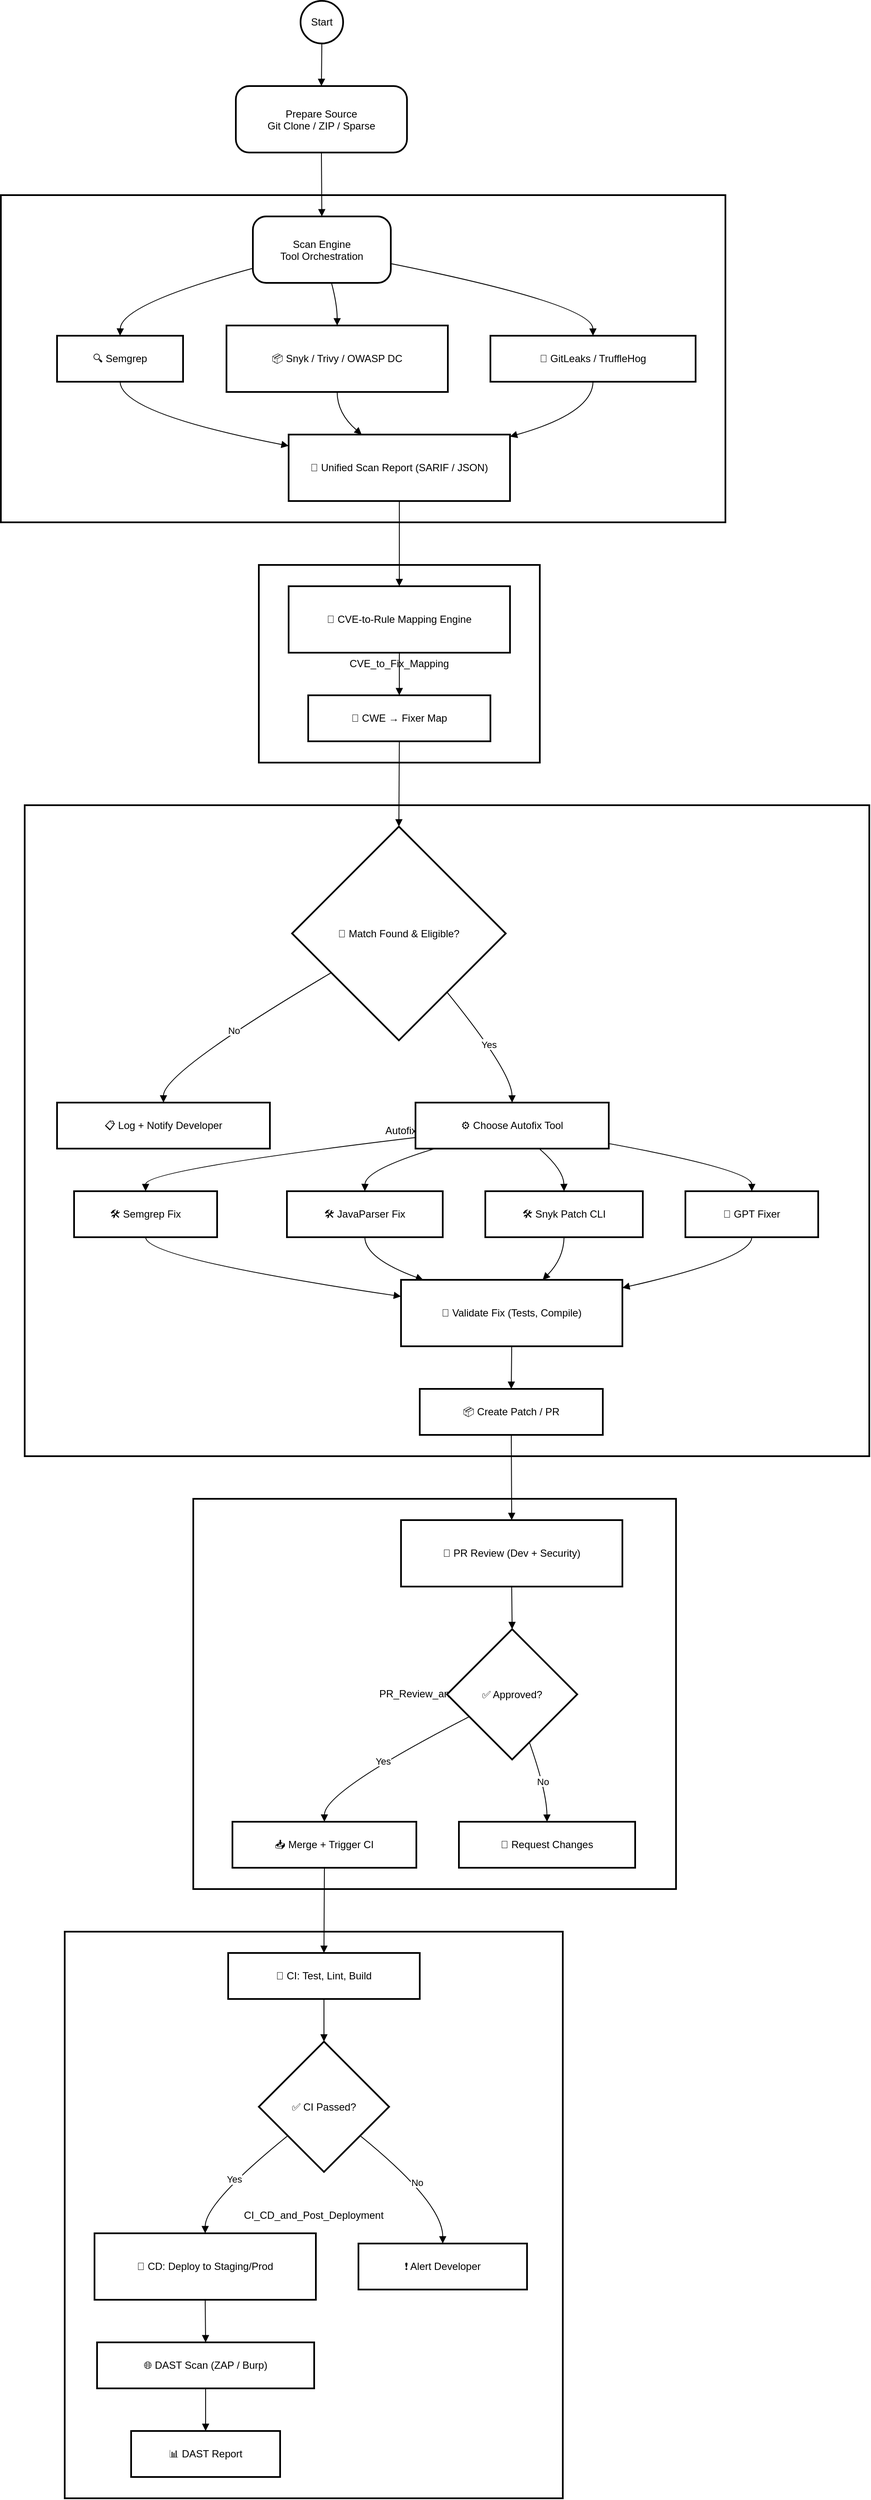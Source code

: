 <mxfile version="28.0.4">
  <diagram name="Page-1" id="96t14Fz495fTJWyjw9KT">
    <mxGraphModel dx="1011" dy="501" grid="1" gridSize="10" guides="1" tooltips="1" connect="1" arrows="1" fold="1" page="1" pageScale="1" pageWidth="850" pageHeight="1100" math="0" shadow="0">
      <root>
        <mxCell id="0" />
        <mxCell id="1" parent="0" />
        <mxCell id="Cz5oNogYVRAU58iX15Uh-135" value="CI_CD_and_Post_Deployment" style="whiteSpace=wrap;strokeWidth=2;" vertex="1" parent="1">
          <mxGeometry x="95" y="2286" width="585" height="665" as="geometry" />
        </mxCell>
        <mxCell id="Cz5oNogYVRAU58iX15Uh-136" value="PR_Review_and_Merge" style="whiteSpace=wrap;strokeWidth=2;" vertex="1" parent="1">
          <mxGeometry x="246" y="1778" width="567" height="458" as="geometry" />
        </mxCell>
        <mxCell id="Cz5oNogYVRAU58iX15Uh-137" value="Autofix_and_Patch_Engine" style="whiteSpace=wrap;strokeWidth=2;" vertex="1" parent="1">
          <mxGeometry x="48" y="964" width="992" height="764" as="geometry" />
        </mxCell>
        <mxCell id="Cz5oNogYVRAU58iX15Uh-138" value="CVE_to_Fix_Mapping" style="whiteSpace=wrap;strokeWidth=2;" vertex="1" parent="1">
          <mxGeometry x="323" y="682" width="330" height="232" as="geometry" />
        </mxCell>
        <mxCell id="Cz5oNogYVRAU58iX15Uh-139" value="Static_and_Dependency_Scanning" style="whiteSpace=wrap;strokeWidth=2;" vertex="1" parent="1">
          <mxGeometry x="20" y="248" width="851" height="384" as="geometry" />
        </mxCell>
        <mxCell id="Cz5oNogYVRAU58iX15Uh-140" value="Start" style="ellipse;aspect=fixed;strokeWidth=2;whiteSpace=wrap;" vertex="1" parent="1">
          <mxGeometry x="372" y="20" width="50" height="50" as="geometry" />
        </mxCell>
        <mxCell id="Cz5oNogYVRAU58iX15Uh-141" value="Prepare Source&#xa;Git Clone / ZIP / Sparse" style="rounded=1;arcSize=20;strokeWidth=2" vertex="1" parent="1">
          <mxGeometry x="296" y="120" width="201" height="78" as="geometry" />
        </mxCell>
        <mxCell id="Cz5oNogYVRAU58iX15Uh-142" value="Scan Engine&#xa;Tool Orchestration" style="rounded=1;arcSize=20;strokeWidth=2" vertex="1" parent="1">
          <mxGeometry x="316" y="273" width="162" height="78" as="geometry" />
        </mxCell>
        <mxCell id="Cz5oNogYVRAU58iX15Uh-143" value="🔍 Semgrep" style="whiteSpace=wrap;strokeWidth=2;" vertex="1" parent="1">
          <mxGeometry x="86" y="413" width="148" height="54" as="geometry" />
        </mxCell>
        <mxCell id="Cz5oNogYVRAU58iX15Uh-144" value="📦 Snyk / Trivy / OWASP DC" style="whiteSpace=wrap;strokeWidth=2;" vertex="1" parent="1">
          <mxGeometry x="285" y="401" width="260" height="78" as="geometry" />
        </mxCell>
        <mxCell id="Cz5oNogYVRAU58iX15Uh-145" value="🔑 GitLeaks / TruffleHog" style="whiteSpace=wrap;strokeWidth=2;" vertex="1" parent="1">
          <mxGeometry x="595" y="413" width="241" height="54" as="geometry" />
        </mxCell>
        <mxCell id="Cz5oNogYVRAU58iX15Uh-146" value="📄 Unified Scan Report (SARIF / JSON)" style="whiteSpace=wrap;strokeWidth=2;" vertex="1" parent="1">
          <mxGeometry x="358" y="529" width="260" height="78" as="geometry" />
        </mxCell>
        <mxCell id="Cz5oNogYVRAU58iX15Uh-147" value="🧠 CVE-to-Rule Mapping Engine" style="whiteSpace=wrap;strokeWidth=2;" vertex="1" parent="1">
          <mxGeometry x="358" y="707" width="260" height="78" as="geometry" />
        </mxCell>
        <mxCell id="Cz5oNogYVRAU58iX15Uh-148" value="📘 CWE → Fixer Map" style="whiteSpace=wrap;strokeWidth=2;" vertex="1" parent="1">
          <mxGeometry x="381" y="835" width="214" height="54" as="geometry" />
        </mxCell>
        <mxCell id="Cz5oNogYVRAU58iX15Uh-149" value="🎯 Match Found &amp; Eligible?" style="rhombus;strokeWidth=2;whiteSpace=wrap;" vertex="1" parent="1">
          <mxGeometry x="362" y="989" width="251" height="251" as="geometry" />
        </mxCell>
        <mxCell id="Cz5oNogYVRAU58iX15Uh-150" value="📋 Log + Notify Developer" style="whiteSpace=wrap;strokeWidth=2;" vertex="1" parent="1">
          <mxGeometry x="86" y="1313" width="250" height="54" as="geometry" />
        </mxCell>
        <mxCell id="Cz5oNogYVRAU58iX15Uh-151" value="⚙️ Choose Autofix Tool" style="whiteSpace=wrap;strokeWidth=2;" vertex="1" parent="1">
          <mxGeometry x="507" y="1313" width="227" height="54" as="geometry" />
        </mxCell>
        <mxCell id="Cz5oNogYVRAU58iX15Uh-152" value="🛠 Semgrep Fix" style="whiteSpace=wrap;strokeWidth=2;" vertex="1" parent="1">
          <mxGeometry x="106" y="1417" width="168" height="54" as="geometry" />
        </mxCell>
        <mxCell id="Cz5oNogYVRAU58iX15Uh-153" value="🛠 JavaParser Fix" style="whiteSpace=wrap;strokeWidth=2;" vertex="1" parent="1">
          <mxGeometry x="356" y="1417" width="183" height="54" as="geometry" />
        </mxCell>
        <mxCell id="Cz5oNogYVRAU58iX15Uh-154" value="🛠 Snyk Patch CLI" style="whiteSpace=wrap;strokeWidth=2;" vertex="1" parent="1">
          <mxGeometry x="589" y="1417" width="185" height="54" as="geometry" />
        </mxCell>
        <mxCell id="Cz5oNogYVRAU58iX15Uh-155" value="🤖 GPT Fixer" style="whiteSpace=wrap;strokeWidth=2;" vertex="1" parent="1">
          <mxGeometry x="824" y="1417" width="156" height="54" as="geometry" />
        </mxCell>
        <mxCell id="Cz5oNogYVRAU58iX15Uh-156" value="🧪 Validate Fix (Tests, Compile)" style="whiteSpace=wrap;strokeWidth=2;" vertex="1" parent="1">
          <mxGeometry x="490" y="1521" width="260" height="78" as="geometry" />
        </mxCell>
        <mxCell id="Cz5oNogYVRAU58iX15Uh-157" value="📦 Create Patch / PR" style="whiteSpace=wrap;strokeWidth=2;" vertex="1" parent="1">
          <mxGeometry x="512" y="1649" width="215" height="54" as="geometry" />
        </mxCell>
        <mxCell id="Cz5oNogYVRAU58iX15Uh-158" value="🔁 PR Review (Dev + Security)" style="whiteSpace=wrap;strokeWidth=2;" vertex="1" parent="1">
          <mxGeometry x="490" y="1803" width="260" height="78" as="geometry" />
        </mxCell>
        <mxCell id="Cz5oNogYVRAU58iX15Uh-159" value="✅ Approved?" style="rhombus;strokeWidth=2;whiteSpace=wrap;" vertex="1" parent="1">
          <mxGeometry x="544" y="1931" width="153" height="153" as="geometry" />
        </mxCell>
        <mxCell id="Cz5oNogYVRAU58iX15Uh-160" value="📥 Merge + Trigger CI" style="whiteSpace=wrap;strokeWidth=2;" vertex="1" parent="1">
          <mxGeometry x="292" y="2157" width="216" height="54" as="geometry" />
        </mxCell>
        <mxCell id="Cz5oNogYVRAU58iX15Uh-161" value="🛑 Request Changes" style="whiteSpace=wrap;strokeWidth=2;" vertex="1" parent="1">
          <mxGeometry x="558" y="2157" width="207" height="54" as="geometry" />
        </mxCell>
        <mxCell id="Cz5oNogYVRAU58iX15Uh-162" value="🧪 CI: Test, Lint, Build" style="whiteSpace=wrap;strokeWidth=2;" vertex="1" parent="1">
          <mxGeometry x="287" y="2311" width="225" height="54" as="geometry" />
        </mxCell>
        <mxCell id="Cz5oNogYVRAU58iX15Uh-163" value="✅ CI Passed?" style="rhombus;strokeWidth=2;whiteSpace=wrap;" vertex="1" parent="1">
          <mxGeometry x="323" y="2415" width="153" height="153" as="geometry" />
        </mxCell>
        <mxCell id="Cz5oNogYVRAU58iX15Uh-164" value="🚀 CD: Deploy to Staging/Prod" style="whiteSpace=wrap;strokeWidth=2;" vertex="1" parent="1">
          <mxGeometry x="130" y="2640" width="260" height="78" as="geometry" />
        </mxCell>
        <mxCell id="Cz5oNogYVRAU58iX15Uh-165" value="❗ Alert Developer" style="whiteSpace=wrap;strokeWidth=2;" vertex="1" parent="1">
          <mxGeometry x="440" y="2652" width="198" height="54" as="geometry" />
        </mxCell>
        <mxCell id="Cz5oNogYVRAU58iX15Uh-166" value="🌐 DAST Scan (ZAP / Burp)" style="whiteSpace=wrap;strokeWidth=2;" vertex="1" parent="1">
          <mxGeometry x="133" y="2768" width="255" height="54" as="geometry" />
        </mxCell>
        <mxCell id="Cz5oNogYVRAU58iX15Uh-167" value="📊 DAST Report" style="whiteSpace=wrap;strokeWidth=2;" vertex="1" parent="1">
          <mxGeometry x="173" y="2872" width="175" height="54" as="geometry" />
        </mxCell>
        <mxCell id="Cz5oNogYVRAU58iX15Uh-168" value="" style="curved=1;startArrow=none;endArrow=block;exitX=0.5;exitY=1;entryX=0.5;entryY=0;rounded=0;" edge="1" parent="1" source="Cz5oNogYVRAU58iX15Uh-140" target="Cz5oNogYVRAU58iX15Uh-141">
          <mxGeometry relative="1" as="geometry">
            <Array as="points" />
          </mxGeometry>
        </mxCell>
        <mxCell id="Cz5oNogYVRAU58iX15Uh-169" value="" style="curved=1;startArrow=none;endArrow=block;exitX=0.5;exitY=1;entryX=0.5;entryY=0;rounded=0;" edge="1" parent="1" source="Cz5oNogYVRAU58iX15Uh-141" target="Cz5oNogYVRAU58iX15Uh-142">
          <mxGeometry relative="1" as="geometry">
            <Array as="points" />
          </mxGeometry>
        </mxCell>
        <mxCell id="Cz5oNogYVRAU58iX15Uh-170" value="" style="curved=1;startArrow=none;endArrow=block;exitX=0;exitY=0.78;entryX=0.5;entryY=0;rounded=0;" edge="1" parent="1" source="Cz5oNogYVRAU58iX15Uh-142" target="Cz5oNogYVRAU58iX15Uh-143">
          <mxGeometry relative="1" as="geometry">
            <Array as="points">
              <mxPoint x="161" y="376" />
            </Array>
          </mxGeometry>
        </mxCell>
        <mxCell id="Cz5oNogYVRAU58iX15Uh-171" value="" style="curved=1;startArrow=none;endArrow=block;exitX=0.57;exitY=1;entryX=0.5;entryY=0;rounded=0;" edge="1" parent="1" source="Cz5oNogYVRAU58iX15Uh-142" target="Cz5oNogYVRAU58iX15Uh-144">
          <mxGeometry relative="1" as="geometry">
            <Array as="points">
              <mxPoint x="415" y="376" />
            </Array>
          </mxGeometry>
        </mxCell>
        <mxCell id="Cz5oNogYVRAU58iX15Uh-172" value="" style="curved=1;startArrow=none;endArrow=block;exitX=1;exitY=0.71;entryX=0.5;entryY=0;rounded=0;" edge="1" parent="1" source="Cz5oNogYVRAU58iX15Uh-142" target="Cz5oNogYVRAU58iX15Uh-145">
          <mxGeometry relative="1" as="geometry">
            <Array as="points">
              <mxPoint x="715" y="376" />
            </Array>
          </mxGeometry>
        </mxCell>
        <mxCell id="Cz5oNogYVRAU58iX15Uh-173" value="" style="curved=1;startArrow=none;endArrow=block;exitX=0.5;exitY=1;entryX=0;entryY=0.17;rounded=0;" edge="1" parent="1" source="Cz5oNogYVRAU58iX15Uh-143" target="Cz5oNogYVRAU58iX15Uh-146">
          <mxGeometry relative="1" as="geometry">
            <Array as="points">
              <mxPoint x="161" y="504" />
            </Array>
          </mxGeometry>
        </mxCell>
        <mxCell id="Cz5oNogYVRAU58iX15Uh-174" value="" style="curved=1;startArrow=none;endArrow=block;exitX=0.5;exitY=1;entryX=0.33;entryY=0;rounded=0;" edge="1" parent="1" source="Cz5oNogYVRAU58iX15Uh-144" target="Cz5oNogYVRAU58iX15Uh-146">
          <mxGeometry relative="1" as="geometry">
            <Array as="points">
              <mxPoint x="415" y="504" />
            </Array>
          </mxGeometry>
        </mxCell>
        <mxCell id="Cz5oNogYVRAU58iX15Uh-175" value="" style="curved=1;startArrow=none;endArrow=block;exitX=0.5;exitY=1;entryX=1;entryY=0.03;rounded=0;" edge="1" parent="1" source="Cz5oNogYVRAU58iX15Uh-145" target="Cz5oNogYVRAU58iX15Uh-146">
          <mxGeometry relative="1" as="geometry">
            <Array as="points">
              <mxPoint x="715" y="504" />
            </Array>
          </mxGeometry>
        </mxCell>
        <mxCell id="Cz5oNogYVRAU58iX15Uh-176" value="" style="curved=1;startArrow=none;endArrow=block;exitX=0.5;exitY=1;entryX=0.5;entryY=0;rounded=0;" edge="1" parent="1" source="Cz5oNogYVRAU58iX15Uh-146" target="Cz5oNogYVRAU58iX15Uh-147">
          <mxGeometry relative="1" as="geometry">
            <Array as="points" />
          </mxGeometry>
        </mxCell>
        <mxCell id="Cz5oNogYVRAU58iX15Uh-177" value="" style="curved=1;startArrow=none;endArrow=block;exitX=0.5;exitY=1;entryX=0.5;entryY=0;rounded=0;" edge="1" parent="1" source="Cz5oNogYVRAU58iX15Uh-147" target="Cz5oNogYVRAU58iX15Uh-148">
          <mxGeometry relative="1" as="geometry">
            <Array as="points" />
          </mxGeometry>
        </mxCell>
        <mxCell id="Cz5oNogYVRAU58iX15Uh-178" value="" style="curved=1;startArrow=none;endArrow=block;exitX=0.5;exitY=1;entryX=0.5;entryY=0;rounded=0;" edge="1" parent="1" source="Cz5oNogYVRAU58iX15Uh-148" target="Cz5oNogYVRAU58iX15Uh-149">
          <mxGeometry relative="1" as="geometry">
            <Array as="points" />
          </mxGeometry>
        </mxCell>
        <mxCell id="Cz5oNogYVRAU58iX15Uh-179" value="No" style="curved=1;startArrow=none;endArrow=block;exitX=0;exitY=0.79;entryX=0.5;entryY=0;rounded=0;" edge="1" parent="1" source="Cz5oNogYVRAU58iX15Uh-149" target="Cz5oNogYVRAU58iX15Uh-150">
          <mxGeometry relative="1" as="geometry">
            <Array as="points">
              <mxPoint x="211" y="1277" />
            </Array>
          </mxGeometry>
        </mxCell>
        <mxCell id="Cz5oNogYVRAU58iX15Uh-180" value="Yes" style="curved=1;startArrow=none;endArrow=block;exitX=0.91;exitY=1;entryX=0.5;entryY=0;rounded=0;" edge="1" parent="1" source="Cz5oNogYVRAU58iX15Uh-149" target="Cz5oNogYVRAU58iX15Uh-151">
          <mxGeometry relative="1" as="geometry">
            <Array as="points">
              <mxPoint x="620" y="1277" />
            </Array>
          </mxGeometry>
        </mxCell>
        <mxCell id="Cz5oNogYVRAU58iX15Uh-181" value="" style="curved=1;startArrow=none;endArrow=block;exitX=0;exitY=0.76;entryX=0.5;entryY=0;rounded=0;" edge="1" parent="1" source="Cz5oNogYVRAU58iX15Uh-151" target="Cz5oNogYVRAU58iX15Uh-152">
          <mxGeometry relative="1" as="geometry">
            <Array as="points">
              <mxPoint x="190" y="1392" />
            </Array>
          </mxGeometry>
        </mxCell>
        <mxCell id="Cz5oNogYVRAU58iX15Uh-182" value="" style="curved=1;startArrow=none;endArrow=block;exitX=0.1;exitY=1;entryX=0.5;entryY=0;rounded=0;" edge="1" parent="1" source="Cz5oNogYVRAU58iX15Uh-151" target="Cz5oNogYVRAU58iX15Uh-153">
          <mxGeometry relative="1" as="geometry">
            <Array as="points">
              <mxPoint x="448" y="1392" />
            </Array>
          </mxGeometry>
        </mxCell>
        <mxCell id="Cz5oNogYVRAU58iX15Uh-183" value="" style="curved=1;startArrow=none;endArrow=block;exitX=0.64;exitY=1;entryX=0.5;entryY=0;rounded=0;" edge="1" parent="1" source="Cz5oNogYVRAU58iX15Uh-151" target="Cz5oNogYVRAU58iX15Uh-154">
          <mxGeometry relative="1" as="geometry">
            <Array as="points">
              <mxPoint x="681" y="1392" />
            </Array>
          </mxGeometry>
        </mxCell>
        <mxCell id="Cz5oNogYVRAU58iX15Uh-184" value="" style="curved=1;startArrow=none;endArrow=block;exitX=1;exitY=0.89;entryX=0.5;entryY=0;rounded=0;" edge="1" parent="1" source="Cz5oNogYVRAU58iX15Uh-151" target="Cz5oNogYVRAU58iX15Uh-155">
          <mxGeometry relative="1" as="geometry">
            <Array as="points">
              <mxPoint x="902" y="1392" />
            </Array>
          </mxGeometry>
        </mxCell>
        <mxCell id="Cz5oNogYVRAU58iX15Uh-185" value="" style="curved=1;startArrow=none;endArrow=block;exitX=0.5;exitY=1;entryX=0;entryY=0.25;rounded=0;" edge="1" parent="1" source="Cz5oNogYVRAU58iX15Uh-152" target="Cz5oNogYVRAU58iX15Uh-156">
          <mxGeometry relative="1" as="geometry">
            <Array as="points">
              <mxPoint x="190" y="1496" />
            </Array>
          </mxGeometry>
        </mxCell>
        <mxCell id="Cz5oNogYVRAU58iX15Uh-186" value="" style="curved=1;startArrow=none;endArrow=block;exitX=0.5;exitY=1;entryX=0.1;entryY=0;rounded=0;" edge="1" parent="1" source="Cz5oNogYVRAU58iX15Uh-153" target="Cz5oNogYVRAU58iX15Uh-156">
          <mxGeometry relative="1" as="geometry">
            <Array as="points">
              <mxPoint x="448" y="1496" />
            </Array>
          </mxGeometry>
        </mxCell>
        <mxCell id="Cz5oNogYVRAU58iX15Uh-187" value="" style="curved=1;startArrow=none;endArrow=block;exitX=0.5;exitY=1;entryX=0.64;entryY=0;rounded=0;" edge="1" parent="1" source="Cz5oNogYVRAU58iX15Uh-154" target="Cz5oNogYVRAU58iX15Uh-156">
          <mxGeometry relative="1" as="geometry">
            <Array as="points">
              <mxPoint x="681" y="1496" />
            </Array>
          </mxGeometry>
        </mxCell>
        <mxCell id="Cz5oNogYVRAU58iX15Uh-188" value="" style="curved=1;startArrow=none;endArrow=block;exitX=0.5;exitY=1;entryX=1;entryY=0.12;rounded=0;" edge="1" parent="1" source="Cz5oNogYVRAU58iX15Uh-155" target="Cz5oNogYVRAU58iX15Uh-156">
          <mxGeometry relative="1" as="geometry">
            <Array as="points">
              <mxPoint x="902" y="1496" />
            </Array>
          </mxGeometry>
        </mxCell>
        <mxCell id="Cz5oNogYVRAU58iX15Uh-189" value="" style="curved=1;startArrow=none;endArrow=block;exitX=0.5;exitY=1;entryX=0.5;entryY=0;rounded=0;" edge="1" parent="1" source="Cz5oNogYVRAU58iX15Uh-156" target="Cz5oNogYVRAU58iX15Uh-157">
          <mxGeometry relative="1" as="geometry">
            <Array as="points" />
          </mxGeometry>
        </mxCell>
        <mxCell id="Cz5oNogYVRAU58iX15Uh-190" value="" style="curved=1;startArrow=none;endArrow=block;exitX=0.5;exitY=1;entryX=0.5;entryY=0;rounded=0;" edge="1" parent="1" source="Cz5oNogYVRAU58iX15Uh-157" target="Cz5oNogYVRAU58iX15Uh-158">
          <mxGeometry relative="1" as="geometry">
            <Array as="points" />
          </mxGeometry>
        </mxCell>
        <mxCell id="Cz5oNogYVRAU58iX15Uh-191" value="" style="curved=1;startArrow=none;endArrow=block;exitX=0.5;exitY=1;entryX=0.5;entryY=0;rounded=0;" edge="1" parent="1" source="Cz5oNogYVRAU58iX15Uh-158" target="Cz5oNogYVRAU58iX15Uh-159">
          <mxGeometry relative="1" as="geometry">
            <Array as="points" />
          </mxGeometry>
        </mxCell>
        <mxCell id="Cz5oNogYVRAU58iX15Uh-192" value="Yes" style="curved=1;startArrow=none;endArrow=block;exitX=0;exitY=0.76;entryX=0.5;entryY=0;rounded=0;" edge="1" parent="1" source="Cz5oNogYVRAU58iX15Uh-159" target="Cz5oNogYVRAU58iX15Uh-160">
          <mxGeometry relative="1" as="geometry">
            <Array as="points">
              <mxPoint x="400" y="2121" />
            </Array>
          </mxGeometry>
        </mxCell>
        <mxCell id="Cz5oNogYVRAU58iX15Uh-193" value="No" style="curved=1;startArrow=none;endArrow=block;exitX=0.68;exitY=1;entryX=0.5;entryY=0;rounded=0;" edge="1" parent="1" source="Cz5oNogYVRAU58iX15Uh-159" target="Cz5oNogYVRAU58iX15Uh-161">
          <mxGeometry relative="1" as="geometry">
            <Array as="points">
              <mxPoint x="661" y="2121" />
            </Array>
          </mxGeometry>
        </mxCell>
        <mxCell id="Cz5oNogYVRAU58iX15Uh-194" value="" style="curved=1;startArrow=none;endArrow=block;exitX=0.5;exitY=1;entryX=0.5;entryY=0;rounded=0;" edge="1" parent="1" source="Cz5oNogYVRAU58iX15Uh-160" target="Cz5oNogYVRAU58iX15Uh-162">
          <mxGeometry relative="1" as="geometry">
            <Array as="points" />
          </mxGeometry>
        </mxCell>
        <mxCell id="Cz5oNogYVRAU58iX15Uh-195" value="" style="curved=1;startArrow=none;endArrow=block;exitX=0.5;exitY=1;entryX=0.5;entryY=0;rounded=0;" edge="1" parent="1" source="Cz5oNogYVRAU58iX15Uh-162" target="Cz5oNogYVRAU58iX15Uh-163">
          <mxGeometry relative="1" as="geometry">
            <Array as="points" />
          </mxGeometry>
        </mxCell>
        <mxCell id="Cz5oNogYVRAU58iX15Uh-196" value="Yes" style="curved=1;startArrow=none;endArrow=block;exitX=0;exitY=0.9;entryX=0.5;entryY=0.01;rounded=0;" edge="1" parent="1" source="Cz5oNogYVRAU58iX15Uh-163" target="Cz5oNogYVRAU58iX15Uh-164">
          <mxGeometry relative="1" as="geometry">
            <Array as="points">
              <mxPoint x="260" y="2604" />
            </Array>
          </mxGeometry>
        </mxCell>
        <mxCell id="Cz5oNogYVRAU58iX15Uh-197" value="No" style="curved=1;startArrow=none;endArrow=block;exitX=1;exitY=0.9;entryX=0.5;entryY=0.01;rounded=0;" edge="1" parent="1" source="Cz5oNogYVRAU58iX15Uh-163" target="Cz5oNogYVRAU58iX15Uh-165">
          <mxGeometry relative="1" as="geometry">
            <Array as="points">
              <mxPoint x="539" y="2604" />
            </Array>
          </mxGeometry>
        </mxCell>
        <mxCell id="Cz5oNogYVRAU58iX15Uh-198" value="" style="curved=1;startArrow=none;endArrow=block;exitX=0.5;exitY=1.01;entryX=0.5;entryY=0.01;rounded=0;" edge="1" parent="1" source="Cz5oNogYVRAU58iX15Uh-164" target="Cz5oNogYVRAU58iX15Uh-166">
          <mxGeometry relative="1" as="geometry">
            <Array as="points" />
          </mxGeometry>
        </mxCell>
        <mxCell id="Cz5oNogYVRAU58iX15Uh-199" value="" style="curved=1;startArrow=none;endArrow=block;exitX=0.5;exitY=1.01;entryX=0.5;entryY=0.01;rounded=0;" edge="1" parent="1" source="Cz5oNogYVRAU58iX15Uh-166" target="Cz5oNogYVRAU58iX15Uh-167">
          <mxGeometry relative="1" as="geometry">
            <Array as="points" />
          </mxGeometry>
        </mxCell>
      </root>
    </mxGraphModel>
  </diagram>
</mxfile>
